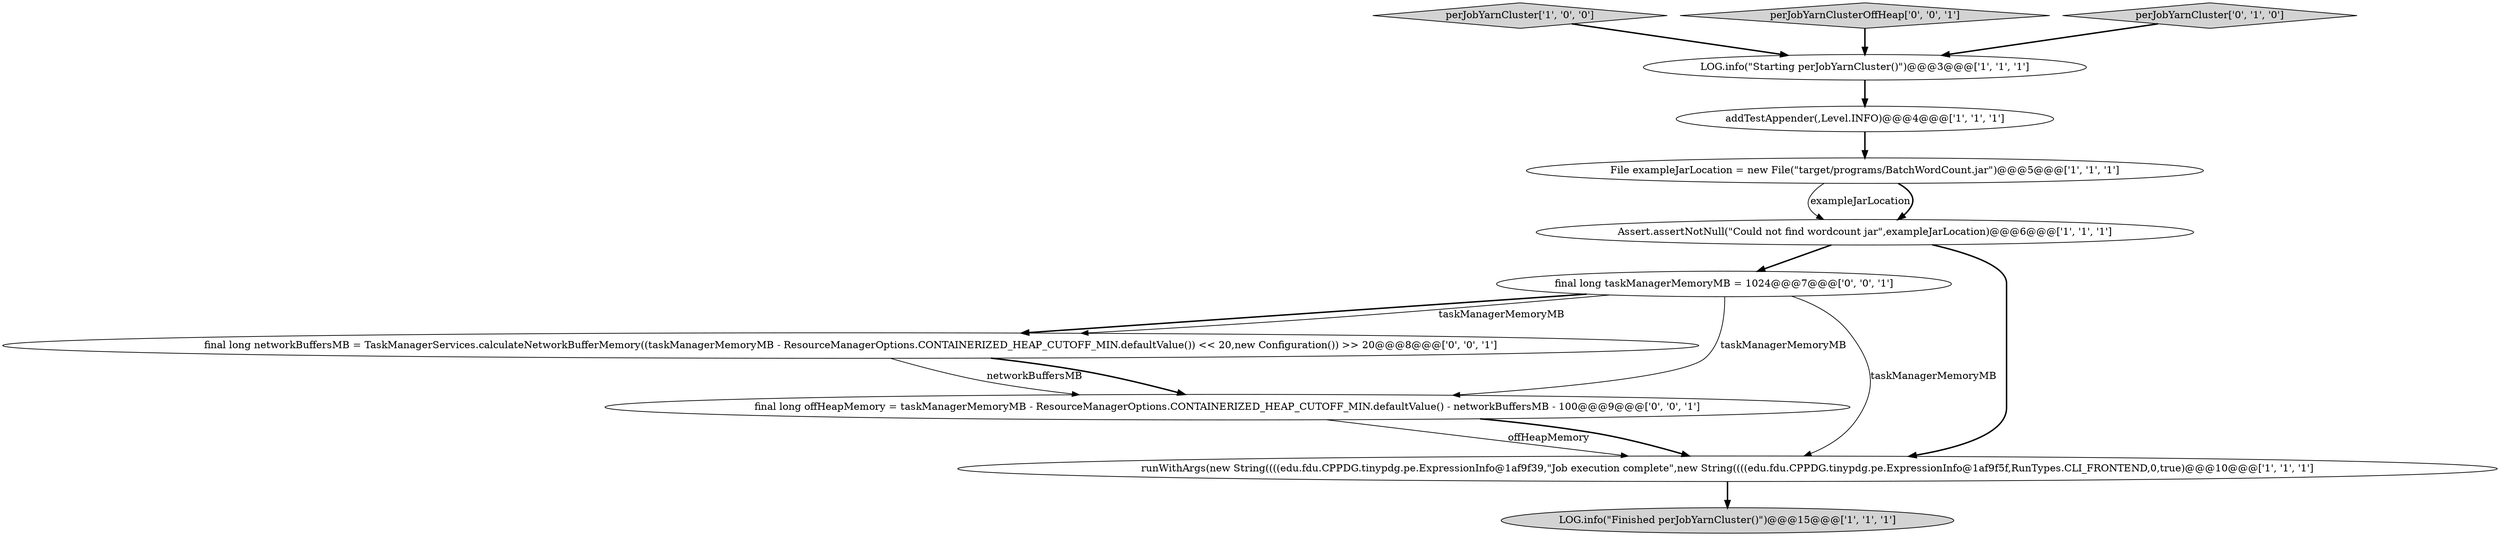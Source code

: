 digraph {
3 [style = filled, label = "File exampleJarLocation = new File(\"target/programs/BatchWordCount.jar\")@@@5@@@['1', '1', '1']", fillcolor = white, shape = ellipse image = "AAA0AAABBB1BBB"];
5 [style = filled, label = "LOG.info(\"Starting perJobYarnCluster()\")@@@3@@@['1', '1', '1']", fillcolor = white, shape = ellipse image = "AAA0AAABBB1BBB"];
10 [style = filled, label = "final long networkBuffersMB = TaskManagerServices.calculateNetworkBufferMemory((taskManagerMemoryMB - ResourceManagerOptions.CONTAINERIZED_HEAP_CUTOFF_MIN.defaultValue()) << 20,new Configuration()) >> 20@@@8@@@['0', '0', '1']", fillcolor = white, shape = ellipse image = "AAA0AAABBB3BBB"];
6 [style = filled, label = "perJobYarnCluster['1', '0', '0']", fillcolor = lightgray, shape = diamond image = "AAA0AAABBB1BBB"];
9 [style = filled, label = "perJobYarnClusterOffHeap['0', '0', '1']", fillcolor = lightgray, shape = diamond image = "AAA0AAABBB3BBB"];
11 [style = filled, label = "final long offHeapMemory = taskManagerMemoryMB - ResourceManagerOptions.CONTAINERIZED_HEAP_CUTOFF_MIN.defaultValue() - networkBuffersMB - 100@@@9@@@['0', '0', '1']", fillcolor = white, shape = ellipse image = "AAA0AAABBB3BBB"];
8 [style = filled, label = "final long taskManagerMemoryMB = 1024@@@7@@@['0', '0', '1']", fillcolor = white, shape = ellipse image = "AAA0AAABBB3BBB"];
0 [style = filled, label = "addTestAppender(,Level.INFO)@@@4@@@['1', '1', '1']", fillcolor = white, shape = ellipse image = "AAA0AAABBB1BBB"];
7 [style = filled, label = "perJobYarnCluster['0', '1', '0']", fillcolor = lightgray, shape = diamond image = "AAA0AAABBB2BBB"];
1 [style = filled, label = "LOG.info(\"Finished perJobYarnCluster()\")@@@15@@@['1', '1', '1']", fillcolor = lightgray, shape = ellipse image = "AAA0AAABBB1BBB"];
2 [style = filled, label = "runWithArgs(new String((((edu.fdu.CPPDG.tinypdg.pe.ExpressionInfo@1af9f39,\"Job execution complete\",new String((((edu.fdu.CPPDG.tinypdg.pe.ExpressionInfo@1af9f5f,RunTypes.CLI_FRONTEND,0,true)@@@10@@@['1', '1', '1']", fillcolor = white, shape = ellipse image = "AAA0AAABBB1BBB"];
4 [style = filled, label = "Assert.assertNotNull(\"Could not find wordcount jar\",exampleJarLocation)@@@6@@@['1', '1', '1']", fillcolor = white, shape = ellipse image = "AAA0AAABBB1BBB"];
9->5 [style = bold, label=""];
0->3 [style = bold, label=""];
4->8 [style = bold, label=""];
8->10 [style = bold, label=""];
6->5 [style = bold, label=""];
8->2 [style = solid, label="taskManagerMemoryMB"];
7->5 [style = bold, label=""];
4->2 [style = bold, label=""];
3->4 [style = solid, label="exampleJarLocation"];
5->0 [style = bold, label=""];
8->10 [style = solid, label="taskManagerMemoryMB"];
11->2 [style = solid, label="offHeapMemory"];
3->4 [style = bold, label=""];
2->1 [style = bold, label=""];
11->2 [style = bold, label=""];
10->11 [style = solid, label="networkBuffersMB"];
8->11 [style = solid, label="taskManagerMemoryMB"];
10->11 [style = bold, label=""];
}
